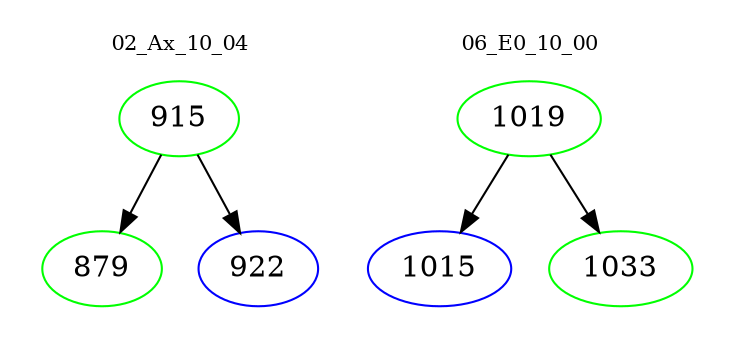 digraph{
subgraph cluster_0 {
color = white
label = "02_Ax_10_04";
fontsize=10;
T0_915 [label="915", color="green"]
T0_915 -> T0_879 [color="black"]
T0_879 [label="879", color="green"]
T0_915 -> T0_922 [color="black"]
T0_922 [label="922", color="blue"]
}
subgraph cluster_1 {
color = white
label = "06_E0_10_00";
fontsize=10;
T1_1019 [label="1019", color="green"]
T1_1019 -> T1_1015 [color="black"]
T1_1015 [label="1015", color="blue"]
T1_1019 -> T1_1033 [color="black"]
T1_1033 [label="1033", color="green"]
}
}
